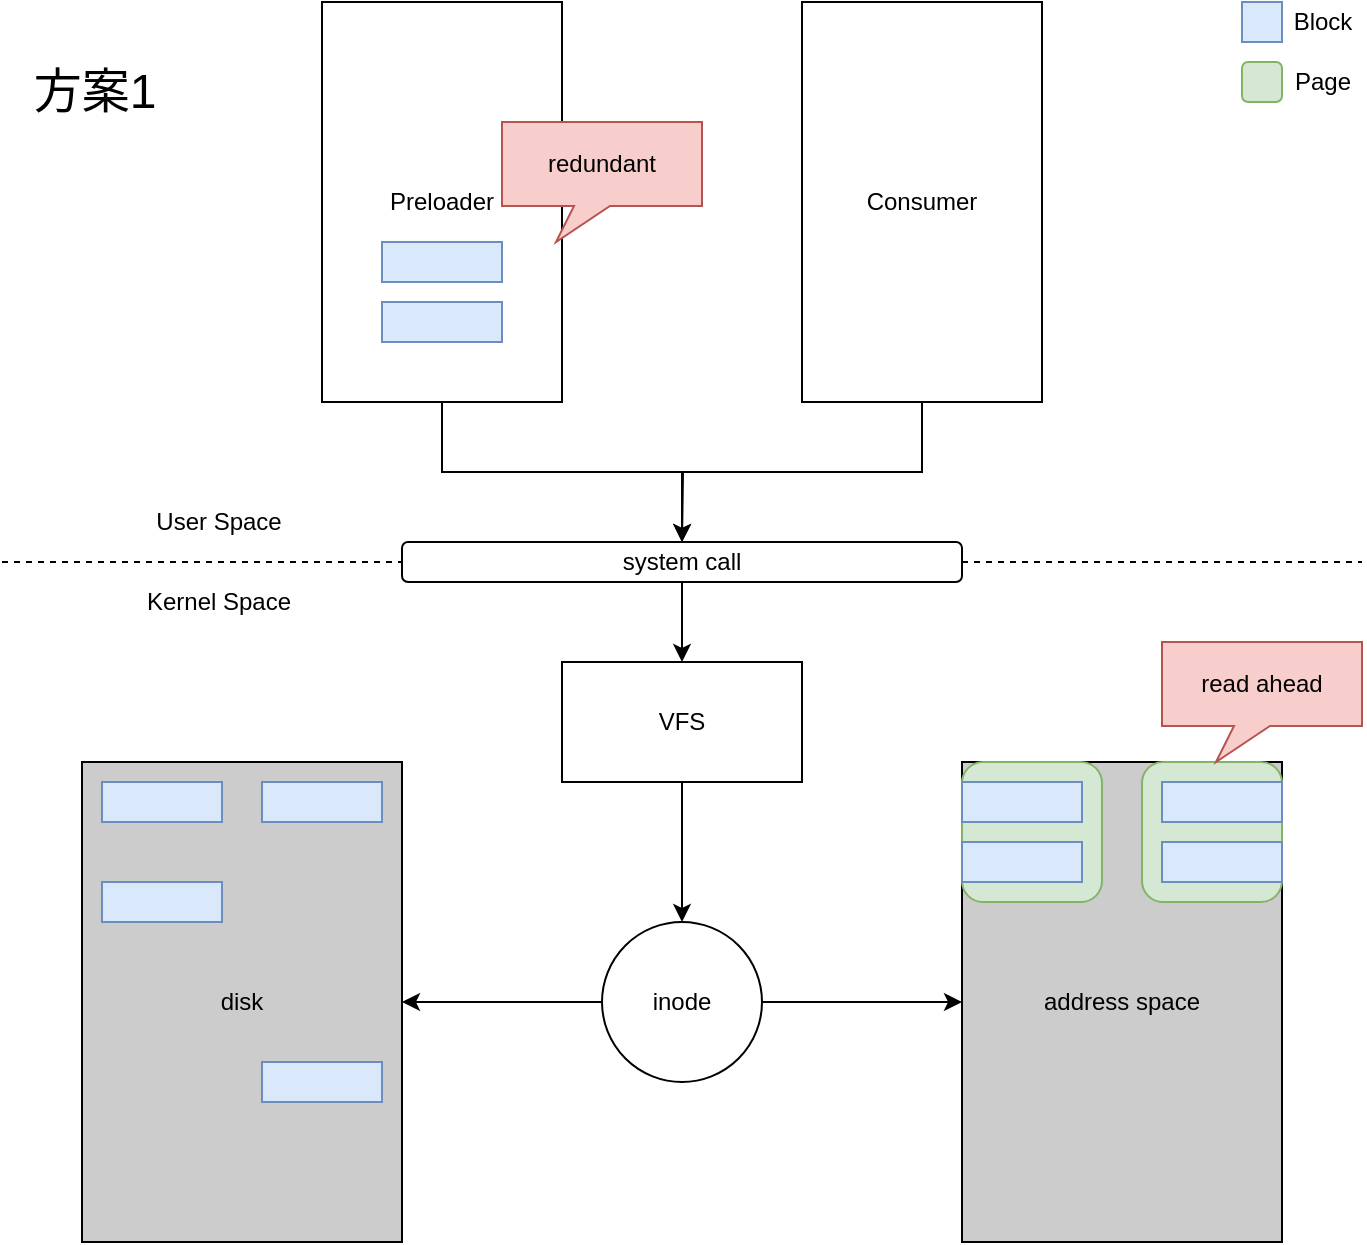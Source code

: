 <mxfile version="12.4.2" type="device" pages="1"><diagram id="toIN14V6XXdWeAqofNOr" name="第 1 页"><mxGraphModel dx="1422" dy="846" grid="1" gridSize="10" guides="1" tooltips="1" connect="1" arrows="1" fold="1" page="1" pageScale="1" pageWidth="827" pageHeight="1169" math="0" shadow="0"><root><mxCell id="0"/><mxCell id="1" parent="0"/><mxCell id="Lpc7kC5sRYrFokV0_Z8L-6" value="address space" style="rounded=0;whiteSpace=wrap;html=1;fillColor=#CCCCCC;" parent="1" vertex="1"><mxGeometry x="560" y="680" width="160" height="240" as="geometry"/></mxCell><mxCell id="gbtFXsTn9MeaohpVqAxk-17" value="" style="rounded=1;whiteSpace=wrap;html=1;fillColor=#d5e8d4;strokeColor=#82b366;" parent="1" vertex="1"><mxGeometry x="650" y="680" width="70" height="70" as="geometry"/></mxCell><mxCell id="gbtFXsTn9MeaohpVqAxk-14" value="" style="rounded=1;whiteSpace=wrap;html=1;fillColor=#d5e8d4;strokeColor=#82b366;" parent="1" vertex="1"><mxGeometry x="560" y="680" width="70" height="70" as="geometry"/></mxCell><mxCell id="Lpc7kC5sRYrFokV0_Z8L-3" value="" style="endArrow=none;dashed=1;html=1;" parent="1" edge="1"><mxGeometry width="50" height="50" relative="1" as="geometry"><mxPoint x="80" y="580" as="sourcePoint"/><mxPoint x="760" y="580" as="targetPoint"/></mxGeometry></mxCell><mxCell id="gbtFXsTn9MeaohpVqAxk-27" style="edgeStyle=orthogonalEdgeStyle;rounded=0;orthogonalLoop=1;jettySize=auto;html=1;exitX=0.5;exitY=1;exitDx=0;exitDy=0;entryX=0.5;entryY=0;entryDx=0;entryDy=0;" parent="1" source="Lpc7kC5sRYrFokV0_Z8L-4" target="gbtFXsTn9MeaohpVqAxk-5" edge="1"><mxGeometry relative="1" as="geometry"/></mxCell><mxCell id="Lpc7kC5sRYrFokV0_Z8L-4" value="VFS" style="rounded=0;whiteSpace=wrap;html=1;" parent="1" vertex="1"><mxGeometry x="360" y="630" width="120" height="60" as="geometry"/></mxCell><mxCell id="gbtFXsTn9MeaohpVqAxk-24" style="edgeStyle=orthogonalEdgeStyle;rounded=0;orthogonalLoop=1;jettySize=auto;html=1;exitX=0.5;exitY=1;exitDx=0;exitDy=0;entryX=0.5;entryY=0;entryDx=0;entryDy=0;" parent="1" source="Lpc7kC5sRYrFokV0_Z8L-10" target="gbtFXsTn9MeaohpVqAxk-3" edge="1"><mxGeometry relative="1" as="geometry"/></mxCell><mxCell id="Lpc7kC5sRYrFokV0_Z8L-10" value="Preloader" style="rounded=0;whiteSpace=wrap;html=1;" parent="1" vertex="1"><mxGeometry x="240" y="300" width="120" height="200" as="geometry"/></mxCell><mxCell id="Lpc7kC5sRYrFokV0_Z8L-13" value="User Space" style="text;html=1;align=center;verticalAlign=middle;resizable=0;points=[];;autosize=1;" parent="1" vertex="1"><mxGeometry x="148" y="550" width="80" height="20" as="geometry"/></mxCell><mxCell id="Lpc7kC5sRYrFokV0_Z8L-16" value="Kernel Space" style="text;html=1;align=center;verticalAlign=middle;resizable=0;points=[];;autosize=1;" parent="1" vertex="1"><mxGeometry x="143" y="590" width="90" height="20" as="geometry"/></mxCell><mxCell id="gbtFXsTn9MeaohpVqAxk-25" style="edgeStyle=orthogonalEdgeStyle;rounded=0;orthogonalLoop=1;jettySize=auto;html=1;exitX=0.5;exitY=1;exitDx=0;exitDy=0;" parent="1" source="Lpc7kC5sRYrFokV0_Z8L-22" edge="1"><mxGeometry relative="1" as="geometry"><mxPoint x="420" y="570" as="targetPoint"/></mxGeometry></mxCell><mxCell id="Lpc7kC5sRYrFokV0_Z8L-22" value="Consumer" style="rounded=0;whiteSpace=wrap;html=1;" parent="1" vertex="1"><mxGeometry x="480" y="300" width="120" height="200" as="geometry"/></mxCell><mxCell id="0CDnSq_U0GriEb8iWA0A-1" value="方案1" style="text;html=1;align=center;verticalAlign=middle;resizable=0;points=[];;autosize=1;fontSize=24;" parent="1" vertex="1"><mxGeometry x="86" y="330" width="80" height="30" as="geometry"/></mxCell><mxCell id="gbtFXsTn9MeaohpVqAxk-1" value="disk" style="rounded=0;whiteSpace=wrap;html=1;fillColor=#CCCCCC;" parent="1" vertex="1"><mxGeometry x="120" y="680" width="160" height="240" as="geometry"/></mxCell><mxCell id="gbtFXsTn9MeaohpVqAxk-26" style="edgeStyle=orthogonalEdgeStyle;rounded=0;orthogonalLoop=1;jettySize=auto;html=1;exitX=0.5;exitY=1;exitDx=0;exitDy=0;" parent="1" source="gbtFXsTn9MeaohpVqAxk-3" target="Lpc7kC5sRYrFokV0_Z8L-4" edge="1"><mxGeometry relative="1" as="geometry"/></mxCell><mxCell id="gbtFXsTn9MeaohpVqAxk-3" value="system call" style="rounded=1;whiteSpace=wrap;html=1;" parent="1" vertex="1"><mxGeometry x="280" y="570" width="280" height="20" as="geometry"/></mxCell><mxCell id="gbtFXsTn9MeaohpVqAxk-28" style="edgeStyle=orthogonalEdgeStyle;rounded=0;orthogonalLoop=1;jettySize=auto;html=1;exitX=0;exitY=0.5;exitDx=0;exitDy=0;entryX=1;entryY=0.5;entryDx=0;entryDy=0;" parent="1" source="gbtFXsTn9MeaohpVqAxk-5" target="gbtFXsTn9MeaohpVqAxk-1" edge="1"><mxGeometry relative="1" as="geometry"/></mxCell><mxCell id="gbtFXsTn9MeaohpVqAxk-29" style="edgeStyle=orthogonalEdgeStyle;rounded=0;orthogonalLoop=1;jettySize=auto;html=1;exitX=1;exitY=0.5;exitDx=0;exitDy=0;entryX=0;entryY=0.5;entryDx=0;entryDy=0;" parent="1" source="gbtFXsTn9MeaohpVqAxk-5" target="Lpc7kC5sRYrFokV0_Z8L-6" edge="1"><mxGeometry relative="1" as="geometry"/></mxCell><mxCell id="gbtFXsTn9MeaohpVqAxk-5" value="inode" style="ellipse;whiteSpace=wrap;html=1;aspect=fixed;" parent="1" vertex="1"><mxGeometry x="380" y="760" width="80" height="80" as="geometry"/></mxCell><mxCell id="gbtFXsTn9MeaohpVqAxk-6" value="" style="rounded=0;whiteSpace=wrap;html=1;fillColor=#dae8fc;strokeColor=#6c8ebf;" parent="1" vertex="1"><mxGeometry x="130" y="690" width="60" height="20" as="geometry"/></mxCell><mxCell id="gbtFXsTn9MeaohpVqAxk-7" value="" style="rounded=0;whiteSpace=wrap;html=1;fillColor=#dae8fc;strokeColor=#6c8ebf;" parent="1" vertex="1"><mxGeometry x="210" y="830" width="60" height="20" as="geometry"/></mxCell><mxCell id="gbtFXsTn9MeaohpVqAxk-8" value="" style="rounded=0;whiteSpace=wrap;html=1;fillColor=#dae8fc;strokeColor=#6c8ebf;" parent="1" vertex="1"><mxGeometry x="130" y="740" width="60" height="20" as="geometry"/></mxCell><mxCell id="gbtFXsTn9MeaohpVqAxk-9" value="" style="rounded=0;whiteSpace=wrap;html=1;fillColor=#dae8fc;strokeColor=#6c8ebf;" parent="1" vertex="1"><mxGeometry x="210" y="690" width="60" height="20" as="geometry"/></mxCell><mxCell id="gbtFXsTn9MeaohpVqAxk-10" value="" style="rounded=0;whiteSpace=wrap;html=1;fillColor=#dae8fc;strokeColor=#6c8ebf;" parent="1" vertex="1"><mxGeometry x="560" y="690" width="60" height="20" as="geometry"/></mxCell><mxCell id="gbtFXsTn9MeaohpVqAxk-11" value="" style="rounded=0;whiteSpace=wrap;html=1;fillColor=#dae8fc;strokeColor=#6c8ebf;" parent="1" vertex="1"><mxGeometry x="560" y="720" width="60" height="20" as="geometry"/></mxCell><mxCell id="gbtFXsTn9MeaohpVqAxk-12" value="" style="rounded=0;whiteSpace=wrap;html=1;fillColor=#dae8fc;strokeColor=#6c8ebf;" parent="1" vertex="1"><mxGeometry x="660" y="690" width="60" height="20" as="geometry"/></mxCell><mxCell id="gbtFXsTn9MeaohpVqAxk-13" value="" style="rounded=0;whiteSpace=wrap;html=1;fillColor=#dae8fc;strokeColor=#6c8ebf;" parent="1" vertex="1"><mxGeometry x="660" y="720" width="60" height="20" as="geometry"/></mxCell><mxCell id="gbtFXsTn9MeaohpVqAxk-18" value="" style="rounded=0;whiteSpace=wrap;html=1;fillColor=#dae8fc;strokeColor=#6c8ebf;" parent="1" vertex="1"><mxGeometry x="270" y="420" width="60" height="20" as="geometry"/></mxCell><mxCell id="gbtFXsTn9MeaohpVqAxk-19" value="" style="rounded=0;whiteSpace=wrap;html=1;fillColor=#dae8fc;strokeColor=#6c8ebf;" parent="1" vertex="1"><mxGeometry x="270" y="450" width="60" height="20" as="geometry"/></mxCell><mxCell id="gbtFXsTn9MeaohpVqAxk-20" value="" style="rounded=0;whiteSpace=wrap;html=1;fillColor=#dae8fc;strokeColor=#6c8ebf;" parent="1" vertex="1"><mxGeometry x="700" y="300" width="20" height="20" as="geometry"/></mxCell><mxCell id="gbtFXsTn9MeaohpVqAxk-21" value="" style="rounded=1;whiteSpace=wrap;html=1;fillColor=#d5e8d4;strokeColor=#82b366;" parent="1" vertex="1"><mxGeometry x="700" y="330" width="20" height="20" as="geometry"/></mxCell><mxCell id="gbtFXsTn9MeaohpVqAxk-22" value="Block" style="text;html=1;align=center;verticalAlign=middle;resizable=0;points=[];;autosize=1;" parent="1" vertex="1"><mxGeometry x="720" y="300" width="40" height="20" as="geometry"/></mxCell><mxCell id="gbtFXsTn9MeaohpVqAxk-23" value="Page" style="text;html=1;align=center;verticalAlign=middle;resizable=0;points=[];;autosize=1;" parent="1" vertex="1"><mxGeometry x="720" y="330" width="40" height="20" as="geometry"/></mxCell><mxCell id="gbtFXsTn9MeaohpVqAxk-31" value="read ahead" style="whiteSpace=wrap;html=1;shape=mxgraph.basic.rectCallout;dx=45;dy=18;boundedLbl=1;fillColor=#f8cecc;strokeColor=#b85450;" parent="1" vertex="1"><mxGeometry x="660" y="620" width="100" height="60" as="geometry"/></mxCell><mxCell id="gbtFXsTn9MeaohpVqAxk-32" value="redundant" style="whiteSpace=wrap;html=1;shape=mxgraph.basic.rectCallout;dx=45;dy=18;boundedLbl=1;fillColor=#f8cecc;strokeColor=#b85450;" parent="1" vertex="1"><mxGeometry x="330" y="360" width="100" height="60" as="geometry"/></mxCell></root></mxGraphModel></diagram></mxfile>